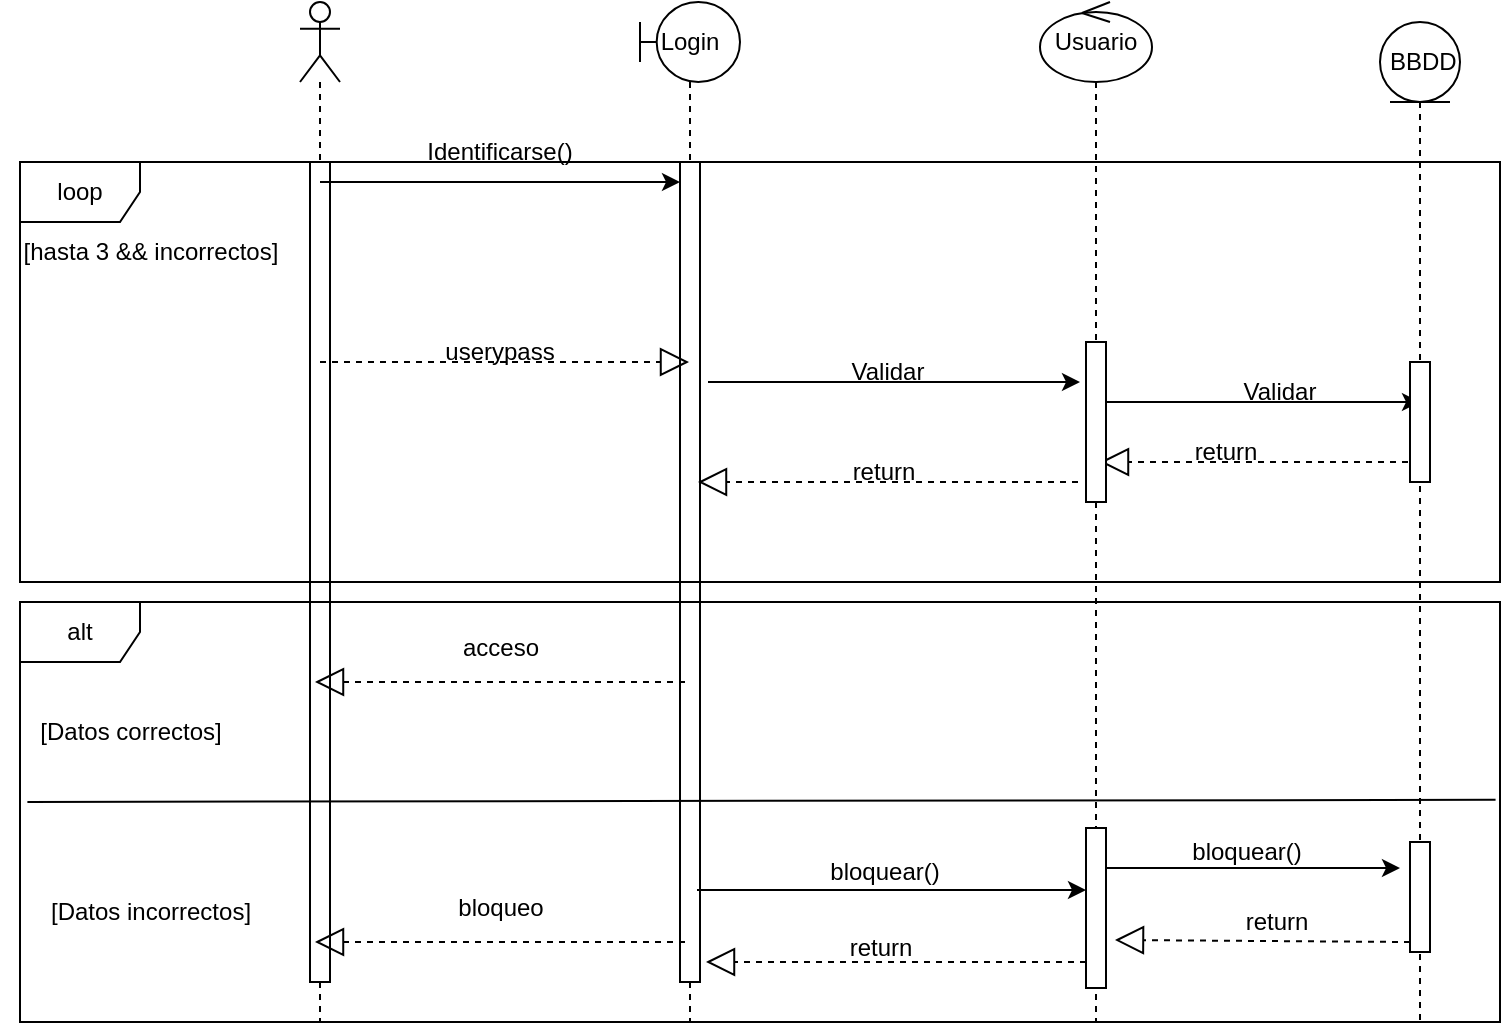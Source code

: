 <mxfile version="22.1.21" type="device">
  <diagram name="Página-1" id="jNb6LC5DHV5QXt1xGNjt">
    <mxGraphModel dx="1539" dy="875" grid="1" gridSize="10" guides="1" tooltips="1" connect="1" arrows="1" fold="1" page="1" pageScale="1" pageWidth="827" pageHeight="1169" math="0" shadow="0">
      <root>
        <mxCell id="0" />
        <mxCell id="1" parent="0" />
        <mxCell id="s-DEAzG-84QRkEKR8oUj-3" value="" style="shape=umlLifeline;perimeter=lifelinePerimeter;whiteSpace=wrap;html=1;container=1;dropTarget=0;collapsible=0;recursiveResize=0;outlineConnect=0;portConstraint=eastwest;newEdgeStyle={&quot;curved&quot;:0,&quot;rounded&quot;:0};participant=umlActor;" parent="1" vertex="1">
          <mxGeometry x="120" y="140" width="20" height="510" as="geometry" />
        </mxCell>
        <mxCell id="FBgJa8I9TOA2FTor0Ozj-4" value="" style="html=1;points=[[0,0,0,0,5],[0,1,0,0,-5],[1,0,0,0,5],[1,1,0,0,-5]];perimeter=orthogonalPerimeter;outlineConnect=0;targetShapes=umlLifeline;portConstraint=eastwest;newEdgeStyle={&quot;curved&quot;:0,&quot;rounded&quot;:0};" vertex="1" parent="s-DEAzG-84QRkEKR8oUj-3">
          <mxGeometry x="5" y="80" width="10" height="410" as="geometry" />
        </mxCell>
        <mxCell id="s-DEAzG-84QRkEKR8oUj-4" value="Login" style="shape=umlLifeline;perimeter=lifelinePerimeter;whiteSpace=wrap;html=1;container=1;dropTarget=0;collapsible=0;recursiveResize=0;outlineConnect=0;portConstraint=eastwest;newEdgeStyle={&quot;curved&quot;:0,&quot;rounded&quot;:0};participant=umlBoundary;" parent="1" vertex="1">
          <mxGeometry x="290" y="140" width="50" height="510" as="geometry" />
        </mxCell>
        <mxCell id="s-DEAzG-84QRkEKR8oUj-15" value="" style="html=1;points=[[0,0,0,0,5],[0,1,0,0,-5],[1,0,0,0,5],[1,1,0,0,-5]];perimeter=orthogonalPerimeter;outlineConnect=0;targetShapes=umlLifeline;portConstraint=eastwest;newEdgeStyle={&quot;curved&quot;:0,&quot;rounded&quot;:0};" parent="s-DEAzG-84QRkEKR8oUj-4" vertex="1">
          <mxGeometry x="20" y="80" width="10" height="410" as="geometry" />
        </mxCell>
        <mxCell id="s-DEAzG-84QRkEKR8oUj-6" value="" style="endArrow=classic;html=1;rounded=0;" parent="1" edge="1">
          <mxGeometry width="50" height="50" relative="1" as="geometry">
            <mxPoint x="130" y="230" as="sourcePoint" />
            <mxPoint x="310" y="230" as="targetPoint" />
          </mxGeometry>
        </mxCell>
        <mxCell id="s-DEAzG-84QRkEKR8oUj-7" value="Identificarse()" style="text;html=1;strokeColor=none;fillColor=none;align=center;verticalAlign=middle;whiteSpace=wrap;rounded=0;" parent="1" vertex="1">
          <mxGeometry x="190" y="200" width="60" height="30" as="geometry" />
        </mxCell>
        <mxCell id="s-DEAzG-84QRkEKR8oUj-11" value="userypass" style="text;html=1;strokeColor=none;fillColor=none;align=center;verticalAlign=middle;whiteSpace=wrap;rounded=0;" parent="1" vertex="1">
          <mxGeometry x="190" y="300" width="60" height="30" as="geometry" />
        </mxCell>
        <mxCell id="s-DEAzG-84QRkEKR8oUj-12" value="" style="endArrow=block;dashed=1;endFill=0;endSize=12;html=1;rounded=0;" parent="1" target="s-DEAzG-84QRkEKR8oUj-4" edge="1">
          <mxGeometry width="160" relative="1" as="geometry">
            <mxPoint x="130" y="320" as="sourcePoint" />
            <mxPoint x="290" y="320" as="targetPoint" />
          </mxGeometry>
        </mxCell>
        <mxCell id="s-DEAzG-84QRkEKR8oUj-18" value="" style="endArrow=classic;html=1;rounded=0;" parent="1" edge="1">
          <mxGeometry width="50" height="50" relative="1" as="geometry">
            <mxPoint x="324" y="330" as="sourcePoint" />
            <mxPoint x="510" y="330" as="targetPoint" />
          </mxGeometry>
        </mxCell>
        <mxCell id="s-DEAzG-84QRkEKR8oUj-19" value="Validar" style="text;html=1;strokeColor=none;fillColor=none;align=center;verticalAlign=middle;whiteSpace=wrap;rounded=0;" parent="1" vertex="1">
          <mxGeometry x="384" y="310" width="60" height="30" as="geometry" />
        </mxCell>
        <mxCell id="s-DEAzG-84QRkEKR8oUj-21" value="" style="endArrow=block;dashed=1;endFill=0;endSize=12;html=1;rounded=0;" parent="1" edge="1">
          <mxGeometry width="160" relative="1" as="geometry">
            <mxPoint x="509" y="380" as="sourcePoint" />
            <mxPoint x="319" y="380" as="targetPoint" />
          </mxGeometry>
        </mxCell>
        <mxCell id="s-DEAzG-84QRkEKR8oUj-22" value="return" style="text;html=1;strokeColor=none;fillColor=none;align=center;verticalAlign=middle;whiteSpace=wrap;rounded=0;" parent="1" vertex="1">
          <mxGeometry x="381.5" y="360" width="60" height="30" as="geometry" />
        </mxCell>
        <mxCell id="BYIfp6Ygqc_gRngqxCwi-9" value="" style="endArrow=classic;html=1;rounded=0;" parent="1" edge="1">
          <mxGeometry width="50" height="50" relative="1" as="geometry">
            <mxPoint x="520" y="340" as="sourcePoint" />
            <mxPoint x="680" y="340" as="targetPoint" />
          </mxGeometry>
        </mxCell>
        <mxCell id="BYIfp6Ygqc_gRngqxCwi-10" value="Validar" style="text;html=1;strokeColor=none;fillColor=none;align=center;verticalAlign=middle;whiteSpace=wrap;rounded=0;" parent="1" vertex="1">
          <mxGeometry x="580" y="320" width="60" height="30" as="geometry" />
        </mxCell>
        <mxCell id="BYIfp6Ygqc_gRngqxCwi-13" value="" style="endArrow=block;dashed=1;endFill=0;endSize=12;html=1;rounded=0;" parent="1" edge="1">
          <mxGeometry width="160" relative="1" as="geometry">
            <mxPoint x="680" y="370" as="sourcePoint" />
            <mxPoint x="520" y="370" as="targetPoint" />
          </mxGeometry>
        </mxCell>
        <mxCell id="BYIfp6Ygqc_gRngqxCwi-14" value="return" style="text;html=1;strokeColor=none;fillColor=none;align=center;verticalAlign=middle;whiteSpace=wrap;rounded=0;" parent="1" vertex="1">
          <mxGeometry x="552.5" y="350" width="60" height="30" as="geometry" />
        </mxCell>
        <mxCell id="FBgJa8I9TOA2FTor0Ozj-2" value="Usuario" style="shape=umlLifeline;perimeter=lifelinePerimeter;whiteSpace=wrap;html=1;container=1;dropTarget=0;collapsible=0;recursiveResize=0;outlineConnect=0;portConstraint=eastwest;newEdgeStyle={&quot;curved&quot;:0,&quot;rounded&quot;:0};participant=umlControl;" vertex="1" parent="1">
          <mxGeometry x="490" y="140" width="56" height="510" as="geometry" />
        </mxCell>
        <mxCell id="FBgJa8I9TOA2FTor0Ozj-5" value="" style="html=1;points=[[0,0,0,0,5],[0,1,0,0,-5],[1,0,0,0,5],[1,1,0,0,-5]];perimeter=orthogonalPerimeter;outlineConnect=0;targetShapes=umlLifeline;portConstraint=eastwest;newEdgeStyle={&quot;curved&quot;:0,&quot;rounded&quot;:0};" vertex="1" parent="FBgJa8I9TOA2FTor0Ozj-2">
          <mxGeometry x="23" y="170" width="10" height="80" as="geometry" />
        </mxCell>
        <mxCell id="FBgJa8I9TOA2FTor0Ozj-3" value="&amp;nbsp;BBDD" style="shape=umlLifeline;perimeter=lifelinePerimeter;whiteSpace=wrap;html=1;container=1;dropTarget=0;collapsible=0;recursiveResize=0;outlineConnect=0;portConstraint=eastwest;newEdgeStyle={&quot;curved&quot;:0,&quot;rounded&quot;:0};participant=umlEntity;" vertex="1" parent="1">
          <mxGeometry x="660" y="150" width="40" height="500" as="geometry" />
        </mxCell>
        <mxCell id="FBgJa8I9TOA2FTor0Ozj-6" value="" style="html=1;points=[[0,0,0,0,5],[0,1,0,0,-5],[1,0,0,0,5],[1,1,0,0,-5]];perimeter=orthogonalPerimeter;outlineConnect=0;targetShapes=umlLifeline;portConstraint=eastwest;newEdgeStyle={&quot;curved&quot;:0,&quot;rounded&quot;:0};" vertex="1" parent="FBgJa8I9TOA2FTor0Ozj-3">
          <mxGeometry x="15" y="170" width="10" height="60" as="geometry" />
        </mxCell>
        <mxCell id="FBgJa8I9TOA2FTor0Ozj-7" value="loop" style="shape=umlFrame;whiteSpace=wrap;html=1;pointerEvents=0;" vertex="1" parent="1">
          <mxGeometry x="-20" y="220" width="740" height="210" as="geometry" />
        </mxCell>
        <mxCell id="FBgJa8I9TOA2FTor0Ozj-8" value="[hasta 3 &amp;amp;&amp;amp; incorrectos]" style="text;html=1;align=center;verticalAlign=middle;resizable=0;points=[];autosize=1;strokeColor=none;fillColor=none;" vertex="1" parent="1">
          <mxGeometry x="-30" y="250" width="150" height="30" as="geometry" />
        </mxCell>
        <mxCell id="FBgJa8I9TOA2FTor0Ozj-9" value="alt" style="shape=umlFrame;whiteSpace=wrap;html=1;pointerEvents=0;" vertex="1" parent="1">
          <mxGeometry x="-20" y="440" width="740" height="210" as="geometry" />
        </mxCell>
        <mxCell id="FBgJa8I9TOA2FTor0Ozj-11" value="" style="endArrow=none;html=1;rounded=0;exitX=0.005;exitY=0.476;exitDx=0;exitDy=0;exitPerimeter=0;entryX=0.997;entryY=0.471;entryDx=0;entryDy=0;entryPerimeter=0;" edge="1" parent="1" source="FBgJa8I9TOA2FTor0Ozj-9" target="FBgJa8I9TOA2FTor0Ozj-9">
          <mxGeometry width="50" height="50" relative="1" as="geometry">
            <mxPoint x="-10" y="540" as="sourcePoint" />
            <mxPoint x="360" y="540" as="targetPoint" />
          </mxGeometry>
        </mxCell>
        <mxCell id="FBgJa8I9TOA2FTor0Ozj-12" value="[Datos correctos]" style="text;html=1;align=center;verticalAlign=middle;resizable=0;points=[];autosize=1;strokeColor=none;fillColor=none;" vertex="1" parent="1">
          <mxGeometry x="-20" y="490" width="110" height="30" as="geometry" />
        </mxCell>
        <mxCell id="FBgJa8I9TOA2FTor0Ozj-13" value="[Datos incorrectos]" style="text;html=1;align=center;verticalAlign=middle;resizable=0;points=[];autosize=1;strokeColor=none;fillColor=none;" vertex="1" parent="1">
          <mxGeometry x="-15" y="580" width="120" height="30" as="geometry" />
        </mxCell>
        <mxCell id="FBgJa8I9TOA2FTor0Ozj-15" value="" style="endArrow=block;dashed=1;endFill=0;endSize=12;html=1;rounded=0;" edge="1" parent="1">
          <mxGeometry width="160" relative="1" as="geometry">
            <mxPoint x="312.5" y="610" as="sourcePoint" />
            <mxPoint x="127.5" y="610" as="targetPoint" />
          </mxGeometry>
        </mxCell>
        <mxCell id="FBgJa8I9TOA2FTor0Ozj-16" value="" style="endArrow=block;dashed=1;endFill=0;endSize=12;html=1;rounded=0;" edge="1" parent="1">
          <mxGeometry width="160" relative="1" as="geometry">
            <mxPoint x="312.5" y="480" as="sourcePoint" />
            <mxPoint x="127.5" y="480" as="targetPoint" />
          </mxGeometry>
        </mxCell>
        <mxCell id="FBgJa8I9TOA2FTor0Ozj-17" value="acceso" style="text;html=1;align=center;verticalAlign=middle;resizable=0;points=[];autosize=1;strokeColor=none;fillColor=none;" vertex="1" parent="1">
          <mxGeometry x="190" y="448" width="60" height="30" as="geometry" />
        </mxCell>
        <mxCell id="FBgJa8I9TOA2FTor0Ozj-18" value="bloqueo" style="text;html=1;align=center;verticalAlign=middle;resizable=0;points=[];autosize=1;strokeColor=none;fillColor=none;" vertex="1" parent="1">
          <mxGeometry x="185" y="578" width="70" height="30" as="geometry" />
        </mxCell>
        <mxCell id="FBgJa8I9TOA2FTor0Ozj-19" value="" style="html=1;points=[[0,0,0,0,5],[0,1,0,0,-5],[1,0,0,0,5],[1,1,0,0,-5]];perimeter=orthogonalPerimeter;outlineConnect=0;targetShapes=umlLifeline;portConstraint=eastwest;newEdgeStyle={&quot;curved&quot;:0,&quot;rounded&quot;:0};" vertex="1" parent="1">
          <mxGeometry x="513" y="553" width="10" height="80" as="geometry" />
        </mxCell>
        <mxCell id="FBgJa8I9TOA2FTor0Ozj-20" value="" style="endArrow=classic;html=1;rounded=0;" edge="1" parent="1" target="FBgJa8I9TOA2FTor0Ozj-19">
          <mxGeometry width="50" height="50" relative="1" as="geometry">
            <mxPoint x="318.5" y="584" as="sourcePoint" />
            <mxPoint x="504.5" y="584" as="targetPoint" />
          </mxGeometry>
        </mxCell>
        <mxCell id="FBgJa8I9TOA2FTor0Ozj-21" value="bloquear()" style="text;html=1;align=center;verticalAlign=middle;resizable=0;points=[];autosize=1;strokeColor=none;fillColor=none;" vertex="1" parent="1">
          <mxGeometry x="371.5" y="560" width="80" height="30" as="geometry" />
        </mxCell>
        <mxCell id="FBgJa8I9TOA2FTor0Ozj-22" value="" style="endArrow=block;dashed=1;endFill=0;endSize=12;html=1;rounded=0;" edge="1" parent="1">
          <mxGeometry width="160" relative="1" as="geometry">
            <mxPoint x="513" y="620" as="sourcePoint" />
            <mxPoint x="323" y="620" as="targetPoint" />
          </mxGeometry>
        </mxCell>
        <mxCell id="FBgJa8I9TOA2FTor0Ozj-23" value="return" style="text;html=1;align=center;verticalAlign=middle;resizable=0;points=[];autosize=1;strokeColor=none;fillColor=none;" vertex="1" parent="1">
          <mxGeometry x="385" y="598" width="50" height="30" as="geometry" />
        </mxCell>
        <mxCell id="FBgJa8I9TOA2FTor0Ozj-24" value="" style="html=1;points=[[0,0,0,0,5],[0,1,0,0,-5],[1,0,0,0,5],[1,1,0,0,-5]];perimeter=orthogonalPerimeter;outlineConnect=0;targetShapes=umlLifeline;portConstraint=eastwest;newEdgeStyle={&quot;curved&quot;:0,&quot;rounded&quot;:0};" vertex="1" parent="1">
          <mxGeometry x="675" y="560" width="10" height="55" as="geometry" />
        </mxCell>
        <mxCell id="FBgJa8I9TOA2FTor0Ozj-25" value="" style="endArrow=classic;html=1;rounded=0;" edge="1" parent="1">
          <mxGeometry width="50" height="50" relative="1" as="geometry">
            <mxPoint x="523" y="573" as="sourcePoint" />
            <mxPoint x="670" y="573" as="targetPoint" />
          </mxGeometry>
        </mxCell>
        <mxCell id="FBgJa8I9TOA2FTor0Ozj-26" value="" style="endArrow=block;dashed=1;endFill=0;endSize=12;html=1;rounded=0;exitX=0;exitY=1;exitDx=0;exitDy=-5;exitPerimeter=0;" edge="1" parent="1" source="FBgJa8I9TOA2FTor0Ozj-24">
          <mxGeometry width="160" relative="1" as="geometry">
            <mxPoint x="660" y="610" as="sourcePoint" />
            <mxPoint x="527.5" y="609" as="targetPoint" />
          </mxGeometry>
        </mxCell>
        <mxCell id="FBgJa8I9TOA2FTor0Ozj-27" value="bloquear()" style="text;html=1;align=center;verticalAlign=middle;resizable=0;points=[];autosize=1;strokeColor=none;fillColor=none;" vertex="1" parent="1">
          <mxGeometry x="552.5" y="550" width="80" height="30" as="geometry" />
        </mxCell>
        <mxCell id="FBgJa8I9TOA2FTor0Ozj-28" value="return" style="text;html=1;align=center;verticalAlign=middle;resizable=0;points=[];autosize=1;strokeColor=none;fillColor=none;" vertex="1" parent="1">
          <mxGeometry x="582.5" y="585" width="50" height="30" as="geometry" />
        </mxCell>
      </root>
    </mxGraphModel>
  </diagram>
</mxfile>

